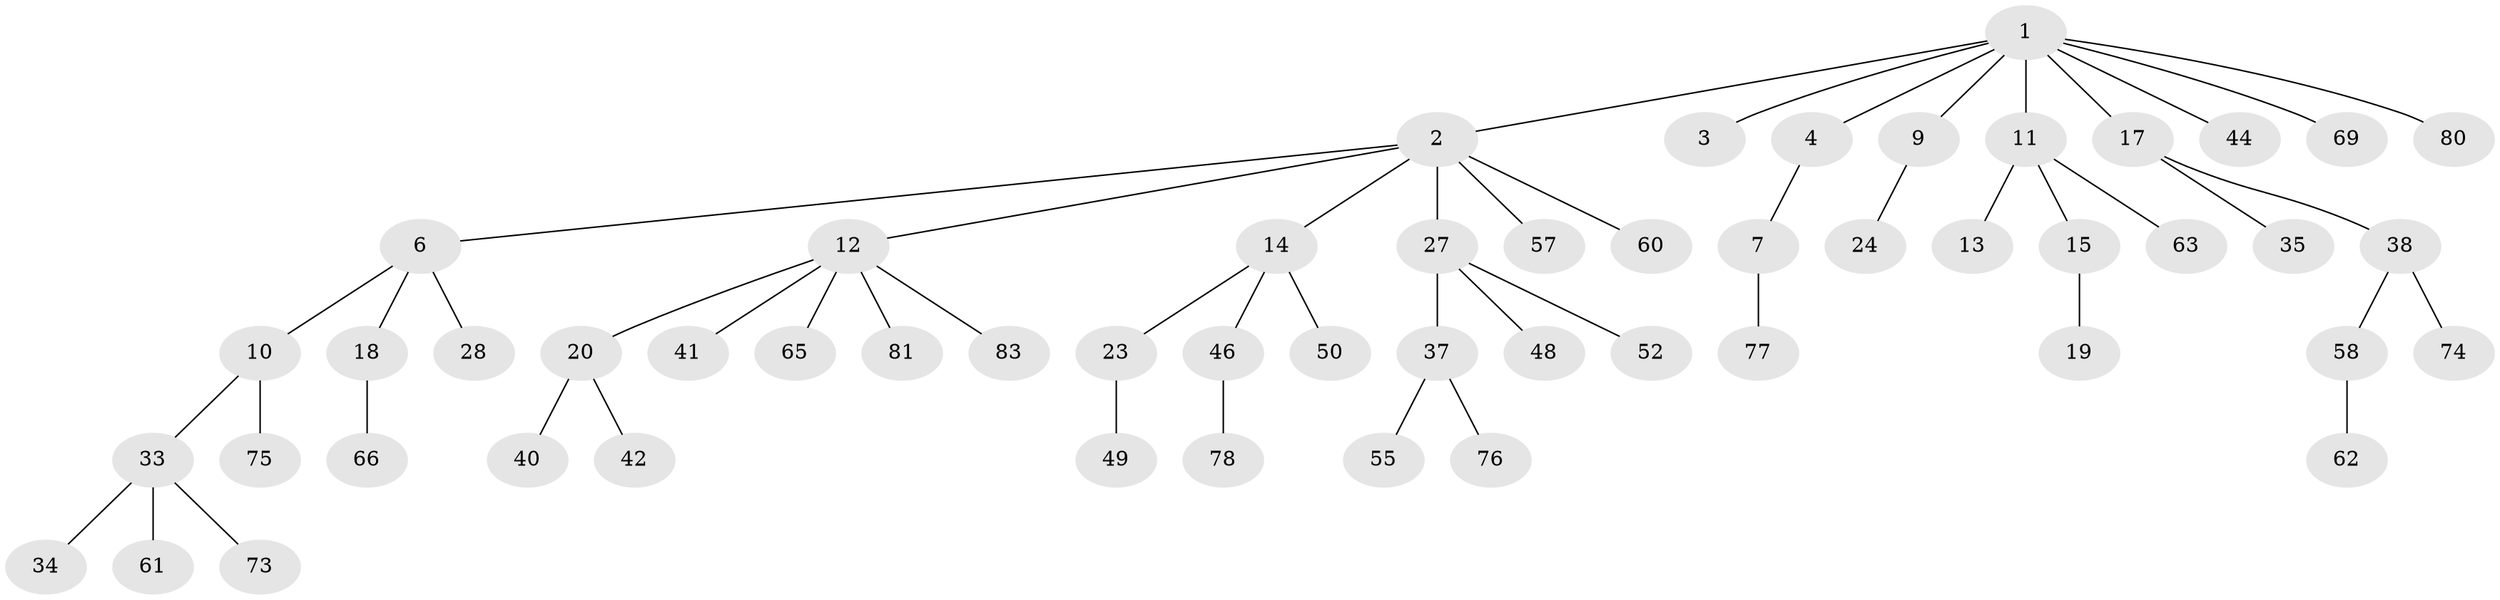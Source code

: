 // Generated by graph-tools (version 1.1) at 2025/52/02/27/25 19:52:09]
// undirected, 54 vertices, 53 edges
graph export_dot {
graph [start="1"]
  node [color=gray90,style=filled];
  1 [super="+8"];
  2 [super="+5"];
  3 [super="+39"];
  4 [super="+47"];
  6 [super="+22"];
  7 [super="+82"];
  9 [super="+25"];
  10 [super="+32"];
  11 [super="+59"];
  12 [super="+30"];
  13 [super="+31"];
  14 [super="+16"];
  15 [super="+79"];
  17 [super="+21"];
  18;
  19;
  20 [super="+29"];
  23 [super="+26"];
  24;
  27 [super="+64"];
  28 [super="+54"];
  33 [super="+45"];
  34;
  35 [super="+36"];
  37 [super="+56"];
  38 [super="+53"];
  40 [super="+43"];
  41 [super="+67"];
  42;
  44;
  46 [super="+51"];
  48;
  49;
  50;
  52;
  55;
  57 [super="+71"];
  58 [super="+72"];
  60;
  61 [super="+68"];
  62;
  63;
  65;
  66;
  69 [super="+70"];
  73;
  74;
  75;
  76;
  77;
  78;
  80;
  81;
  83;
  1 -- 2;
  1 -- 3;
  1 -- 4;
  1 -- 9;
  1 -- 17;
  1 -- 44;
  1 -- 80;
  1 -- 11;
  1 -- 69;
  2 -- 12;
  2 -- 14;
  2 -- 27;
  2 -- 57;
  2 -- 60;
  2 -- 6;
  4 -- 7;
  6 -- 10;
  6 -- 18;
  6 -- 28;
  7 -- 77;
  9 -- 24;
  10 -- 33;
  10 -- 75;
  11 -- 13;
  11 -- 15;
  11 -- 63;
  12 -- 20;
  12 -- 41;
  12 -- 65;
  12 -- 81;
  12 -- 83;
  14 -- 23;
  14 -- 50;
  14 -- 46;
  15 -- 19;
  17 -- 35;
  17 -- 38;
  18 -- 66;
  20 -- 42;
  20 -- 40;
  23 -- 49;
  27 -- 37;
  27 -- 48;
  27 -- 52;
  33 -- 34;
  33 -- 61;
  33 -- 73;
  37 -- 55;
  37 -- 76;
  38 -- 58;
  38 -- 74;
  46 -- 78;
  58 -- 62;
}
